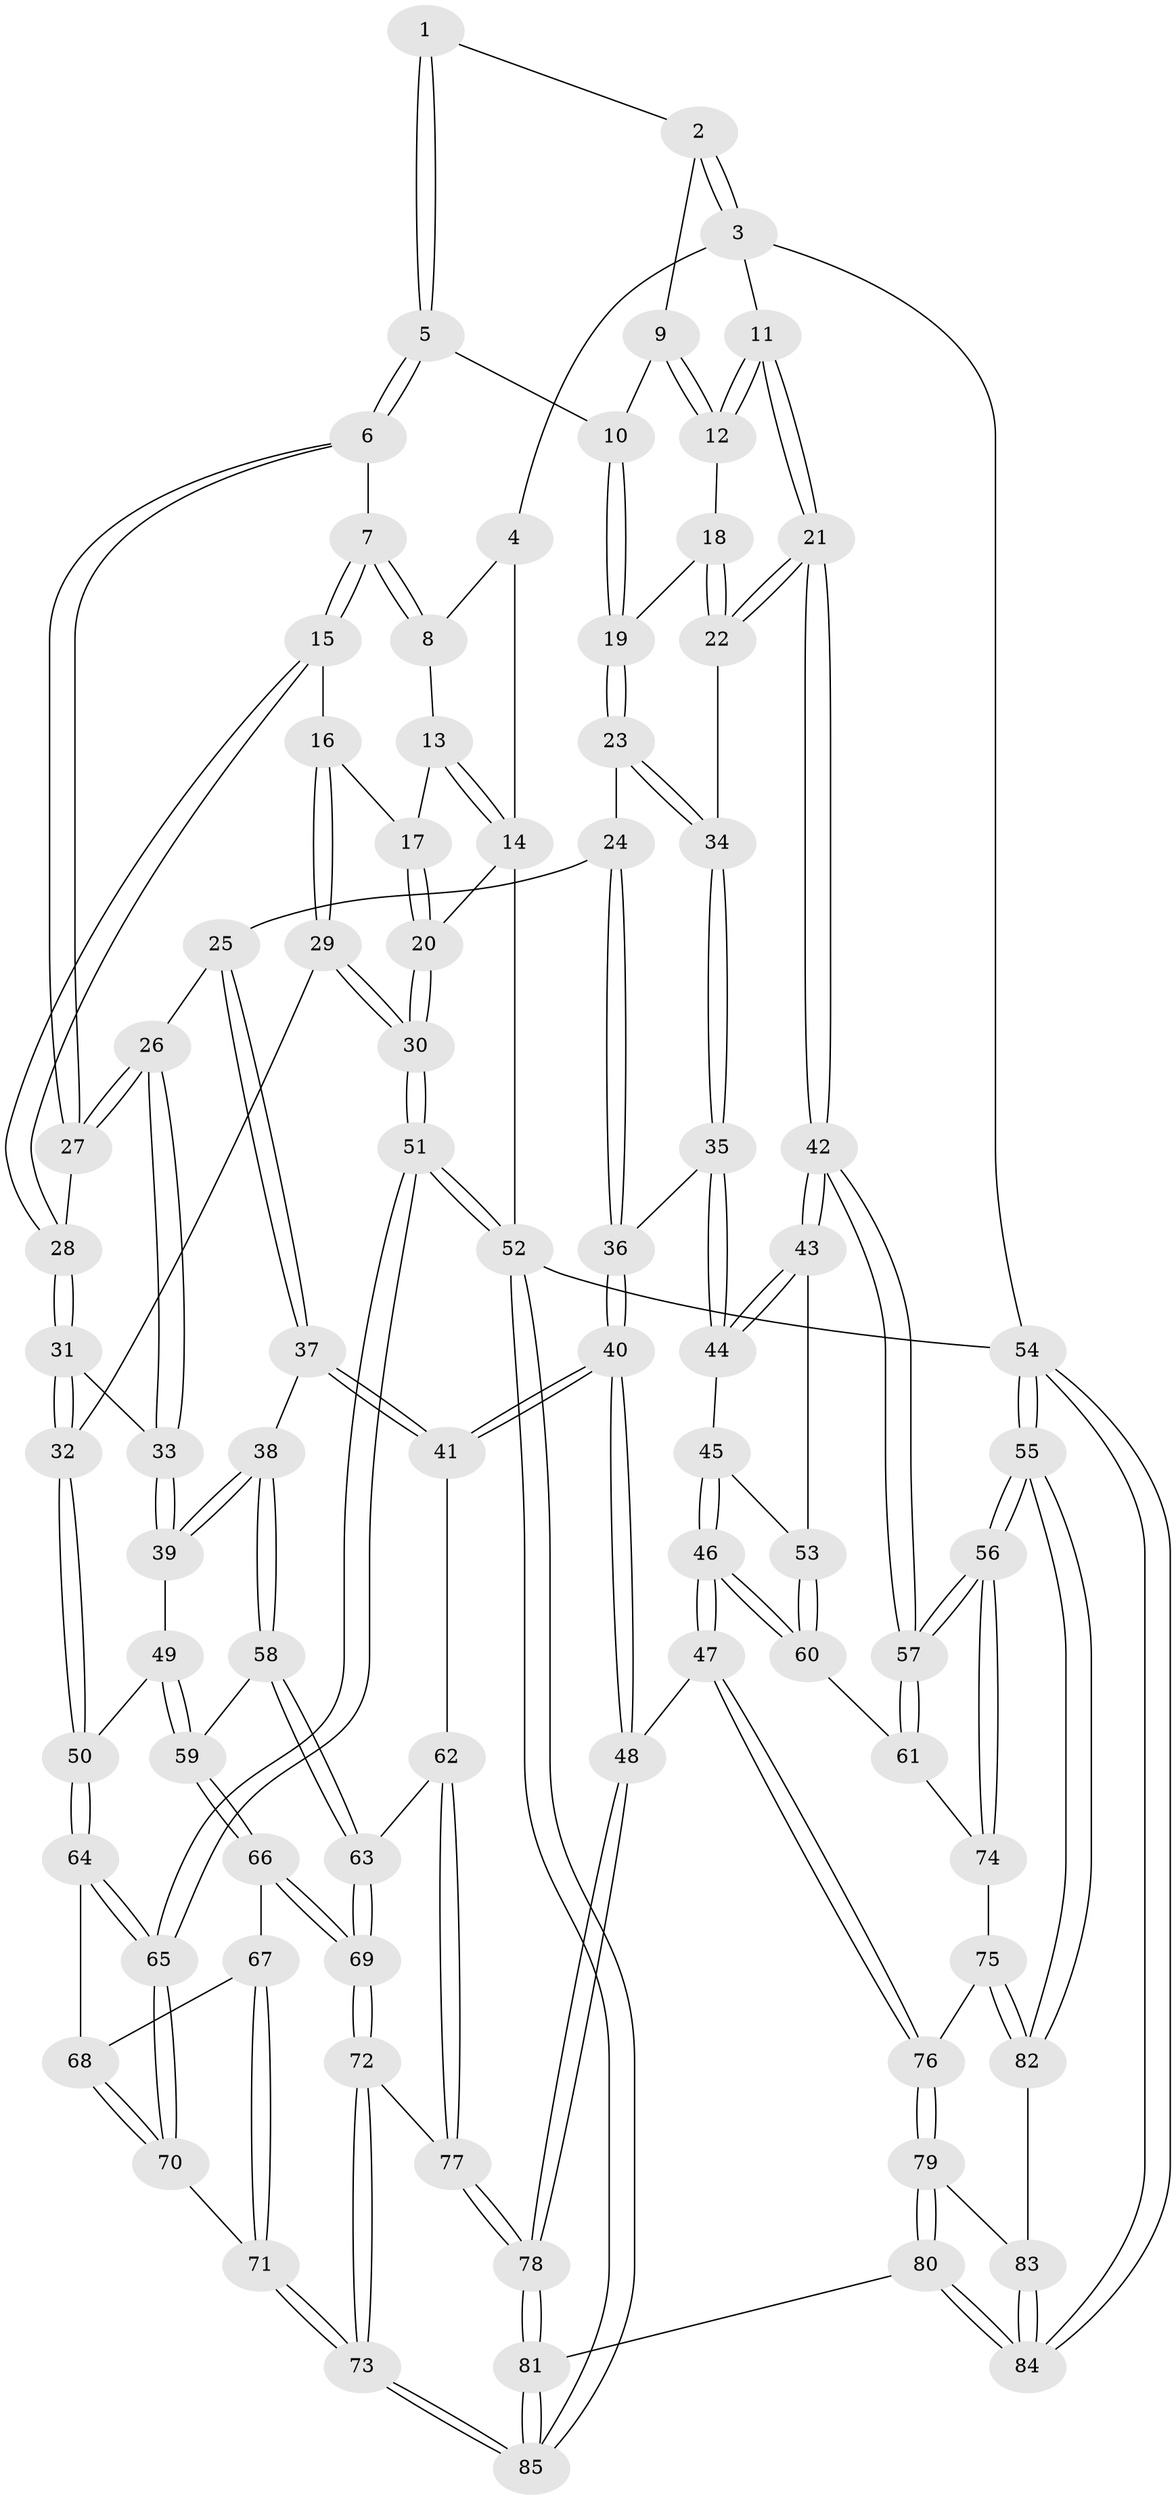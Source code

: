 // Generated by graph-tools (version 1.1) at 2025/27/03/09/25 03:27:09]
// undirected, 85 vertices, 209 edges
graph export_dot {
graph [start="1"]
  node [color=gray90,style=filled];
  1 [pos="+0.5303803825893568+0"];
  2 [pos="+0.8734093247214472+0"];
  3 [pos="+1+0"];
  4 [pos="+0.22631646390334414+0"];
  5 [pos="+0.4941218289265468+0.1696659623973156"];
  6 [pos="+0.487819780202681+0.1757141905901446"];
  7 [pos="+0.2913272625436724+0.04332269640009771"];
  8 [pos="+0.22702810211759467+0"];
  9 [pos="+0.8237175250332577+0"];
  10 [pos="+0.7310302799734586+0.07936425145007765"];
  11 [pos="+1+0"];
  12 [pos="+0.9279237475607212+0.23305819947384546"];
  13 [pos="+0.21230575131018894+0"];
  14 [pos="+0+0.20201981787656634"];
  15 [pos="+0.26639426864606647+0.2981875999598204"];
  16 [pos="+0.2468185345242168+0.2937006906205135"];
  17 [pos="+0.14524691735334028+0.17690236074525667"];
  18 [pos="+0.9244759508677581+0.2379106399528039"];
  19 [pos="+0.7879562319511757+0.3117545553308101"];
  20 [pos="+0+0.35574634623819706"];
  21 [pos="+1+0.4467118176700973"];
  22 [pos="+1+0.42023592713351554"];
  23 [pos="+0.7801277123919277+0.33569452505563285"];
  24 [pos="+0.7545495700004544+0.3658608223722788"];
  25 [pos="+0.6169744788846453+0.40055393938986494"];
  26 [pos="+0.5258305026708961+0.3186117772110252"];
  27 [pos="+0.48335340105484303+0.22597109146496358"];
  28 [pos="+0.27600834813594793+0.3038591622182793"];
  29 [pos="+0+0.4703337008319889"];
  30 [pos="+0+0.46894575973467145"];
  31 [pos="+0.3002170001312326+0.4867642719123298"];
  32 [pos="+0.07214928829673616+0.5577424176983513"];
  33 [pos="+0.31212003896695184+0.49101637981737395"];
  34 [pos="+1+0.4205749851682859"];
  35 [pos="+0.8681014177421802+0.5276493115031556"];
  36 [pos="+0.8367328133792716+0.5137333508008387"];
  37 [pos="+0.5697202772510305+0.5921869255125957"];
  38 [pos="+0.43458592775310073+0.6045894388063782"];
  39 [pos="+0.36494012036262713+0.5464582107355046"];
  40 [pos="+0.6642739047853256+0.6977784296515057"];
  41 [pos="+0.6437611278586156+0.6828200898026908"];
  42 [pos="+1+0.5918351684384671"];
  43 [pos="+1+0.630076072192971"];
  44 [pos="+0.8820400251417829+0.5543600826611587"];
  45 [pos="+0.8667986948136098+0.6410619136936578"];
  46 [pos="+0.8246106322310057+0.7374334481848984"];
  47 [pos="+0.7631234398987075+0.752002555695307"];
  48 [pos="+0.688919463901558+0.7343308930085748"];
  49 [pos="+0.25392087323844525+0.6741885778210138"];
  50 [pos="+0.1094207390310835+0.6280087985747171"];
  51 [pos="+0+1"];
  52 [pos="+0+1"];
  53 [pos="+0.9955519322238018+0.6451663404536855"];
  54 [pos="+1+1"];
  55 [pos="+1+0.9595548107599706"];
  56 [pos="+1+0.92777399515879"];
  57 [pos="+1+0.7469509109759168"];
  58 [pos="+0.3844830066695977+0.6985787742634939"];
  59 [pos="+0.34124874784006515+0.7320664190748056"];
  60 [pos="+0.8989717074717666+0.7502179145160137"];
  61 [pos="+0.9171867240764013+0.7677421512269833"];
  62 [pos="+0.4739735548276996+0.7990756670344047"];
  63 [pos="+0.4598845273645109+0.7875107409853684"];
  64 [pos="+0.11651483664606124+0.6669146216739925"];
  65 [pos="+0+0.9578473884009703"];
  66 [pos="+0.33825903554601233+0.7389539189348199"];
  67 [pos="+0.2161143127838466+0.7780696598785636"];
  68 [pos="+0.14386710237109365+0.7283960527592338"];
  69 [pos="+0.3438337154832062+0.8337339133152171"];
  70 [pos="+0.10447267456050123+0.8991181442076581"];
  71 [pos="+0.24597620820977353+0.9276258088439883"];
  72 [pos="+0.34046463288125695+0.899420225481083"];
  73 [pos="+0.28623916357807916+0.9550010316350548"];
  74 [pos="+0.9213476452480585+0.7782016388336833"];
  75 [pos="+0.9473631372239676+0.8544685394881437"];
  76 [pos="+0.8223482903829699+0.8812445939573265"];
  77 [pos="+0.4709676241491291+0.8850011863029977"];
  78 [pos="+0.6032236131736146+0.9655872461119788"];
  79 [pos="+0.8261456017502717+0.9228293322147295"];
  80 [pos="+0.6744574771355124+1"];
  81 [pos="+0.6564727616914073+1"];
  82 [pos="+0.9665293966880988+0.8786991529441752"];
  83 [pos="+0.9229316400545596+0.9291275571066108"];
  84 [pos="+0.9653309919769782+1"];
  85 [pos="+0.3205417404423392+1"];
  1 -- 2;
  1 -- 5;
  1 -- 5;
  2 -- 3;
  2 -- 3;
  2 -- 9;
  3 -- 4;
  3 -- 11;
  3 -- 54;
  4 -- 8;
  4 -- 14;
  5 -- 6;
  5 -- 6;
  5 -- 10;
  6 -- 7;
  6 -- 27;
  6 -- 27;
  7 -- 8;
  7 -- 8;
  7 -- 15;
  7 -- 15;
  8 -- 13;
  9 -- 10;
  9 -- 12;
  9 -- 12;
  10 -- 19;
  10 -- 19;
  11 -- 12;
  11 -- 12;
  11 -- 21;
  11 -- 21;
  12 -- 18;
  13 -- 14;
  13 -- 14;
  13 -- 17;
  14 -- 20;
  14 -- 52;
  15 -- 16;
  15 -- 28;
  15 -- 28;
  16 -- 17;
  16 -- 29;
  16 -- 29;
  17 -- 20;
  17 -- 20;
  18 -- 19;
  18 -- 22;
  18 -- 22;
  19 -- 23;
  19 -- 23;
  20 -- 30;
  20 -- 30;
  21 -- 22;
  21 -- 22;
  21 -- 42;
  21 -- 42;
  22 -- 34;
  23 -- 24;
  23 -- 34;
  23 -- 34;
  24 -- 25;
  24 -- 36;
  24 -- 36;
  25 -- 26;
  25 -- 37;
  25 -- 37;
  26 -- 27;
  26 -- 27;
  26 -- 33;
  26 -- 33;
  27 -- 28;
  28 -- 31;
  28 -- 31;
  29 -- 30;
  29 -- 30;
  29 -- 32;
  30 -- 51;
  30 -- 51;
  31 -- 32;
  31 -- 32;
  31 -- 33;
  32 -- 50;
  32 -- 50;
  33 -- 39;
  33 -- 39;
  34 -- 35;
  34 -- 35;
  35 -- 36;
  35 -- 44;
  35 -- 44;
  36 -- 40;
  36 -- 40;
  37 -- 38;
  37 -- 41;
  37 -- 41;
  38 -- 39;
  38 -- 39;
  38 -- 58;
  38 -- 58;
  39 -- 49;
  40 -- 41;
  40 -- 41;
  40 -- 48;
  40 -- 48;
  41 -- 62;
  42 -- 43;
  42 -- 43;
  42 -- 57;
  42 -- 57;
  43 -- 44;
  43 -- 44;
  43 -- 53;
  44 -- 45;
  45 -- 46;
  45 -- 46;
  45 -- 53;
  46 -- 47;
  46 -- 47;
  46 -- 60;
  46 -- 60;
  47 -- 48;
  47 -- 76;
  47 -- 76;
  48 -- 78;
  48 -- 78;
  49 -- 50;
  49 -- 59;
  49 -- 59;
  50 -- 64;
  50 -- 64;
  51 -- 52;
  51 -- 52;
  51 -- 65;
  51 -- 65;
  52 -- 85;
  52 -- 85;
  52 -- 54;
  53 -- 60;
  53 -- 60;
  54 -- 55;
  54 -- 55;
  54 -- 84;
  54 -- 84;
  55 -- 56;
  55 -- 56;
  55 -- 82;
  55 -- 82;
  56 -- 57;
  56 -- 57;
  56 -- 74;
  56 -- 74;
  57 -- 61;
  57 -- 61;
  58 -- 59;
  58 -- 63;
  58 -- 63;
  59 -- 66;
  59 -- 66;
  60 -- 61;
  61 -- 74;
  62 -- 63;
  62 -- 77;
  62 -- 77;
  63 -- 69;
  63 -- 69;
  64 -- 65;
  64 -- 65;
  64 -- 68;
  65 -- 70;
  65 -- 70;
  66 -- 67;
  66 -- 69;
  66 -- 69;
  67 -- 68;
  67 -- 71;
  67 -- 71;
  68 -- 70;
  68 -- 70;
  69 -- 72;
  69 -- 72;
  70 -- 71;
  71 -- 73;
  71 -- 73;
  72 -- 73;
  72 -- 73;
  72 -- 77;
  73 -- 85;
  73 -- 85;
  74 -- 75;
  75 -- 76;
  75 -- 82;
  75 -- 82;
  76 -- 79;
  76 -- 79;
  77 -- 78;
  77 -- 78;
  78 -- 81;
  78 -- 81;
  79 -- 80;
  79 -- 80;
  79 -- 83;
  80 -- 81;
  80 -- 84;
  80 -- 84;
  81 -- 85;
  81 -- 85;
  82 -- 83;
  83 -- 84;
  83 -- 84;
}
